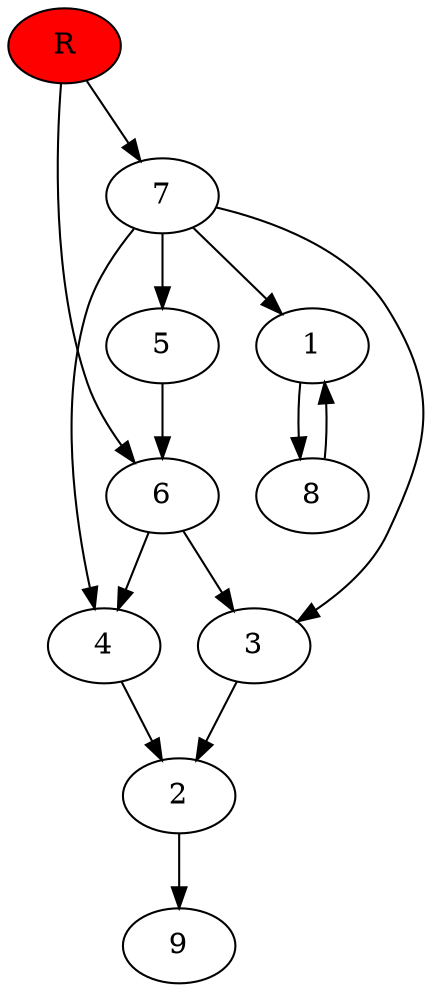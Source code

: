 digraph prb47822 {
	1
	2
	3
	4
	5
	6
	7
	8
	R [fillcolor="#ff0000" style=filled]
	1 -> 8
	2 -> 9
	3 -> 2
	4 -> 2
	5 -> 6
	6 -> 3
	6 -> 4
	7 -> 1
	7 -> 3
	7 -> 4
	7 -> 5
	8 -> 1
	R -> 6
	R -> 7
}

